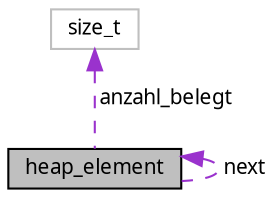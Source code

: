 digraph "heap_element"
{
  edge [fontname="Sans",fontsize="10",labelfontname="Sans",labelfontsize="10"];
  node [fontname="Sans",fontsize="10",shape=record];
  Node1 [label="heap_element",height=0.2,width=0.4,color="black", fillcolor="grey75", style="filled", fontcolor="black"];
  Node1 -> Node1 [dir="back",color="darkorchid3",fontsize="10",style="dashed",label=" next" ,fontname="Sans"];
  Node2 -> Node1 [dir="back",color="darkorchid3",fontsize="10",style="dashed",label=" anzahl_belegt" ,fontname="Sans"];
  Node2 [label="size_t",height=0.2,width=0.4,color="grey75", fillcolor="white", style="filled"];
}
